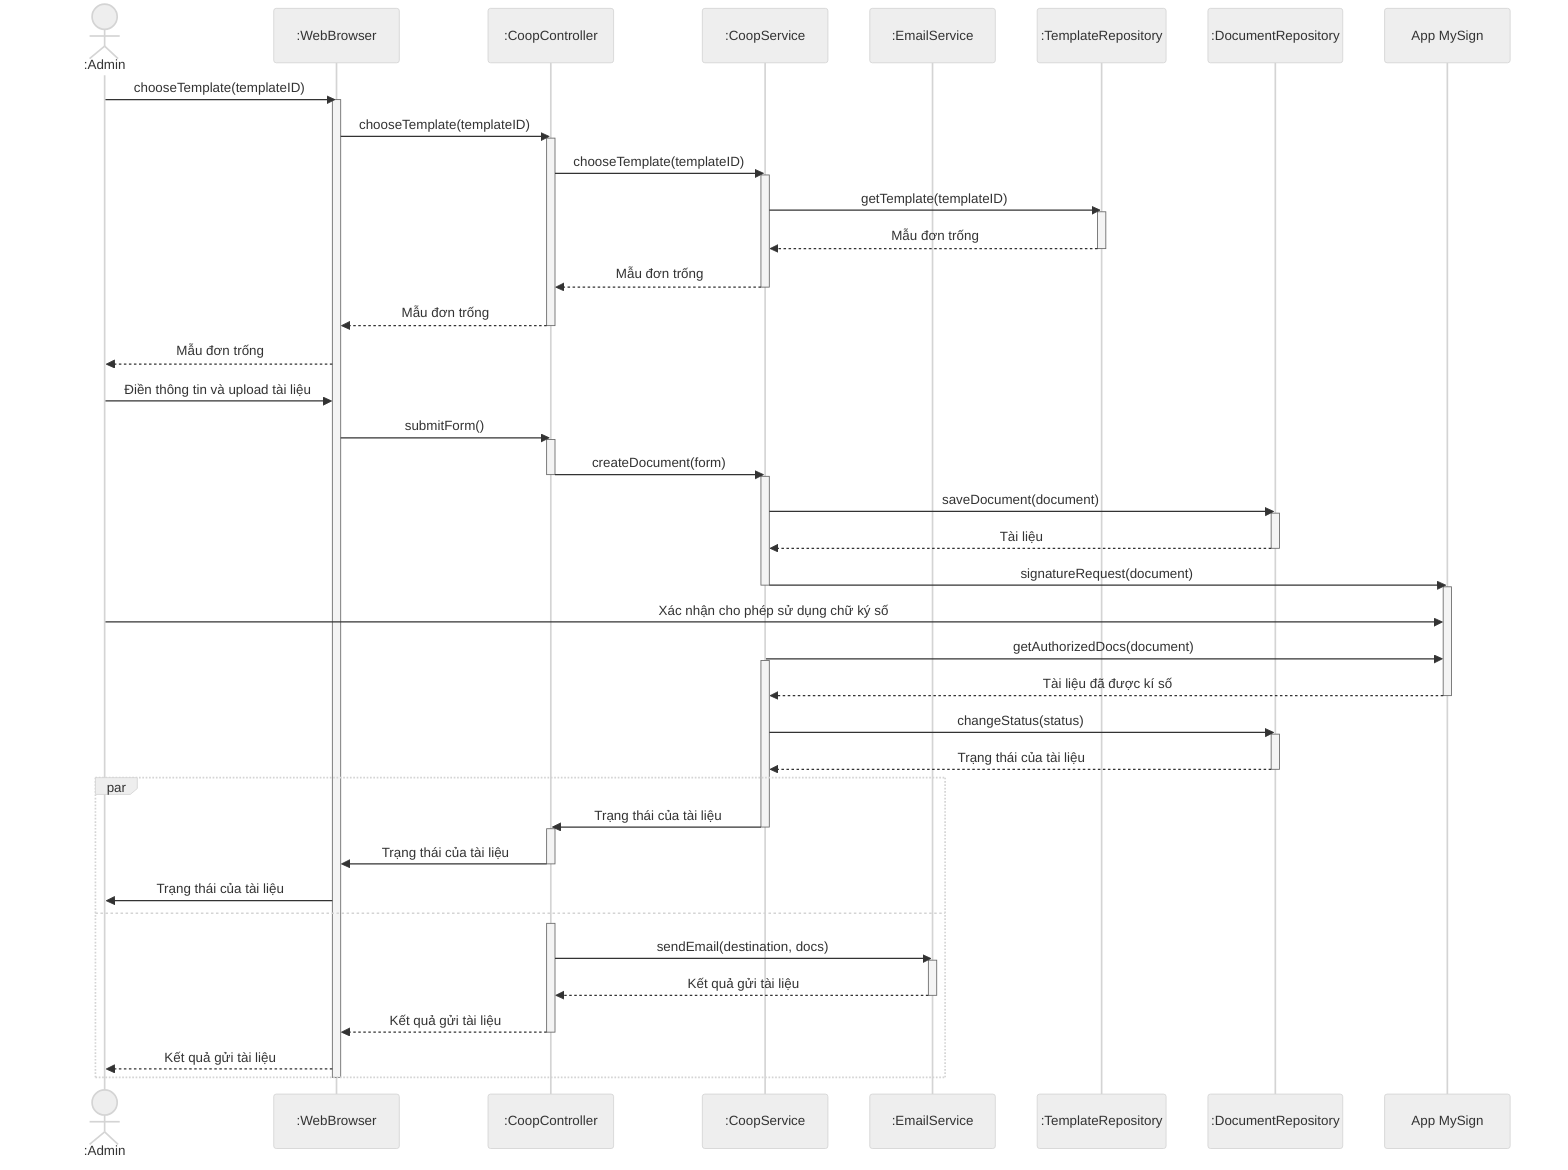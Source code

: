 ---
config:
  theme: neutral
---
sequenceDiagram
        actor ad as :Admin
        participant fe as :WebBrowser
        participant ctrl as :CoopController
        participant serv as :CoopService
        participant email as :EmailService
        participant template as :TemplateRepository
        participant docs as :DocumentRepository 
        participant kí as App MySign

        ad ->> fe: chooseTemplate(templateID)
        activate fe
        fe ->> ctrl: chooseTemplate(templateID)
        activate ctrl
        ctrl ->> serv: chooseTemplate(templateID)
        activate serv
        serv ->> template: getTemplate(templateID)
        activate template
        template -->> serv: Mẫu đơn trống
        deactivate template
        serv -->> ctrl: Mẫu đơn trống
        deactivate serv
        ctrl -->> fe: Mẫu đơn trống
        deactivate ctrl
        fe -->> ad: Mẫu đơn trống
        ad ->> fe: Điền thông tin và upload tài liệu
        fe ->> ctrl: submitForm()
        activate ctrl
        ctrl ->> serv: createDocument(form)
        deactivate ctrl
        activate serv
        serv ->> docs: saveDocument(document)
        activate docs
        docs -->> serv: Tài liệu
        deactivate docs 
        serv ->> kí: signatureRequest(document)
        deactivate serv
        activate kí
        ad ->> kí: Xác nhận cho phép sử dụng chữ ký số
        serv ->> kí: getAuthorizedDocs(document)
        activate serv
        kí -->> serv: Tài liệu đã được kí số
        deactivate kí
        serv ->> docs: changeStatus(status)
        activate docs
        docs -->> serv: Trạng thái của tài liệu
        deactivate docs
        par
                serv ->> ctrl: Trạng thái của tài liệu
                deactivate serv

                activate ctrl
                ctrl ->> fe: Trạng thái của tài liệu
                deactivate ctrl
                fe ->> ad: Trạng thái của tài liệu
        and
                activate ctrl
                ctrl ->> email: sendEmail(destination, docs)
                activate email
                email -->> ctrl: Kết quả gửi tài liệu
                deactivate email
                %% deactivate ctrl
                %% activate ctrl
                ctrl -->> fe: Kết quả gửi tài liệu
                deactivate ctrl
                fe -->> ad: Kết quả gửi tài liệu
        end
        deactivate fe